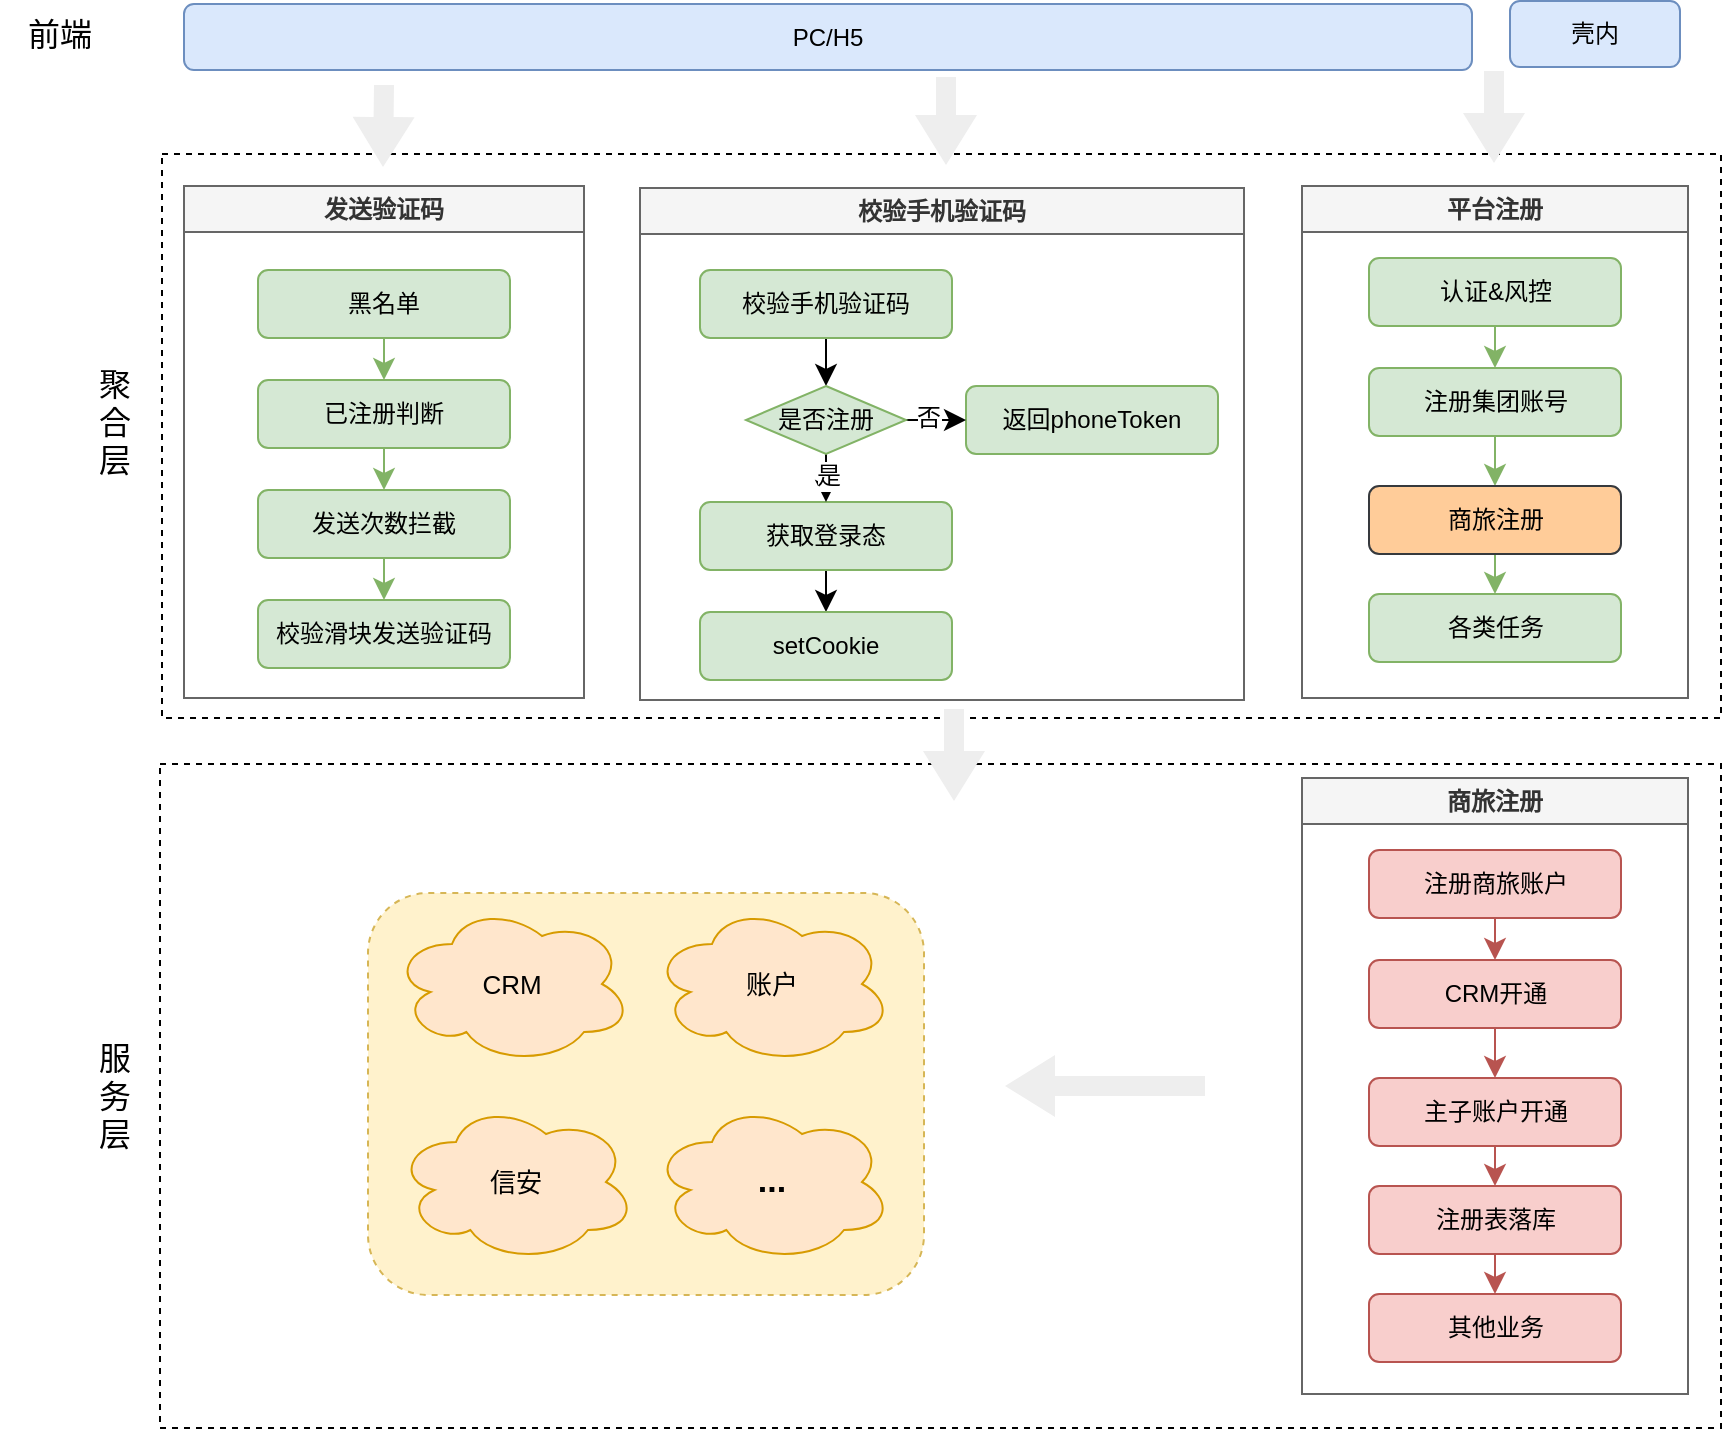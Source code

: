 <mxfile version="24.3.0" type="github">
  <diagram name="第 1 页" id="c9AZkh1vqLpdnkct6R15">
    <mxGraphModel dx="1834" dy="1188" grid="0" gridSize="10" guides="1" tooltips="1" connect="1" arrows="1" fold="1" page="0" pageScale="1" pageWidth="827" pageHeight="1169" math="0" shadow="0">
      <root>
        <mxCell id="0" />
        <mxCell id="1" parent="0" />
        <mxCell id="L1B9Y0KhX3QtsJVaU2VL-111" value="" style="rounded=0;whiteSpace=wrap;html=1;dashed=1;" vertex="1" parent="1">
          <mxGeometry x="-36" y="-259" width="779.5" height="282" as="geometry" />
        </mxCell>
        <mxCell id="L1B9Y0KhX3QtsJVaU2VL-40" value="校验手机验证码" style="swimlane;whiteSpace=wrap;html=1;swimlaneFillColor=default;fillColor=#f5f5f5;fontColor=#333333;strokeColor=#666666;" vertex="1" parent="1">
          <mxGeometry x="203" y="-242" width="302" height="256" as="geometry" />
        </mxCell>
        <mxCell id="L1B9Y0KhX3QtsJVaU2VL-74" style="edgeStyle=none;curved=1;rounded=0;orthogonalLoop=1;jettySize=auto;html=1;exitX=0.5;exitY=1;exitDx=0;exitDy=0;entryX=0.5;entryY=0;entryDx=0;entryDy=0;fontSize=12;startSize=8;endSize=8;" edge="1" parent="L1B9Y0KhX3QtsJVaU2VL-40" source="L1B9Y0KhX3QtsJVaU2VL-60" target="L1B9Y0KhX3QtsJVaU2VL-73">
          <mxGeometry relative="1" as="geometry" />
        </mxCell>
        <mxCell id="L1B9Y0KhX3QtsJVaU2VL-60" value="校验手机验证码" style="rounded=1;whiteSpace=wrap;html=1;fillColor=#d5e8d4;strokeColor=#82b366;" vertex="1" parent="L1B9Y0KhX3QtsJVaU2VL-40">
          <mxGeometry x="30" y="41" width="126" height="34" as="geometry" />
        </mxCell>
        <mxCell id="L1B9Y0KhX3QtsJVaU2VL-61" style="edgeStyle=none;curved=1;rounded=0;orthogonalLoop=1;jettySize=auto;html=1;exitX=0.5;exitY=1;exitDx=0;exitDy=0;entryX=0.5;entryY=0;entryDx=0;entryDy=0;fontSize=12;startSize=8;endSize=8;" edge="1" parent="L1B9Y0KhX3QtsJVaU2VL-40" source="L1B9Y0KhX3QtsJVaU2VL-62" target="L1B9Y0KhX3QtsJVaU2VL-63">
          <mxGeometry relative="1" as="geometry" />
        </mxCell>
        <mxCell id="L1B9Y0KhX3QtsJVaU2VL-62" value="获取登录态" style="rounded=1;whiteSpace=wrap;html=1;fillColor=#d5e8d4;strokeColor=#82b366;" vertex="1" parent="L1B9Y0KhX3QtsJVaU2VL-40">
          <mxGeometry x="30" y="157" width="126" height="34" as="geometry" />
        </mxCell>
        <mxCell id="L1B9Y0KhX3QtsJVaU2VL-63" value="setCookie" style="rounded=1;whiteSpace=wrap;html=1;fillColor=#d5e8d4;strokeColor=#82b366;" vertex="1" parent="L1B9Y0KhX3QtsJVaU2VL-40">
          <mxGeometry x="30" y="212" width="126" height="34" as="geometry" />
        </mxCell>
        <mxCell id="L1B9Y0KhX3QtsJVaU2VL-64" value="返回phoneToken" style="rounded=1;whiteSpace=wrap;html=1;fillColor=#d5e8d4;strokeColor=#82b366;" vertex="1" parent="L1B9Y0KhX3QtsJVaU2VL-40">
          <mxGeometry x="163" y="99" width="126" height="34" as="geometry" />
        </mxCell>
        <mxCell id="L1B9Y0KhX3QtsJVaU2VL-75" style="edgeStyle=none;curved=1;rounded=0;orthogonalLoop=1;jettySize=auto;html=1;exitX=0.5;exitY=1;exitDx=0;exitDy=0;entryX=0.5;entryY=0;entryDx=0;entryDy=0;fontSize=12;startSize=8;endSize=8;" edge="1" parent="L1B9Y0KhX3QtsJVaU2VL-40" source="L1B9Y0KhX3QtsJVaU2VL-73" target="L1B9Y0KhX3QtsJVaU2VL-62">
          <mxGeometry relative="1" as="geometry" />
        </mxCell>
        <mxCell id="L1B9Y0KhX3QtsJVaU2VL-77" value="是" style="edgeLabel;html=1;align=center;verticalAlign=middle;resizable=0;points=[];fontSize=12;" vertex="1" connectable="0" parent="L1B9Y0KhX3QtsJVaU2VL-75">
          <mxGeometry x="-0.125" y="1" relative="1" as="geometry">
            <mxPoint as="offset" />
          </mxGeometry>
        </mxCell>
        <mxCell id="L1B9Y0KhX3QtsJVaU2VL-76" style="edgeStyle=none;curved=1;rounded=0;orthogonalLoop=1;jettySize=auto;html=1;exitX=1;exitY=0.5;exitDx=0;exitDy=0;entryX=0;entryY=0.5;entryDx=0;entryDy=0;fontSize=12;startSize=8;endSize=8;" edge="1" parent="L1B9Y0KhX3QtsJVaU2VL-40" source="L1B9Y0KhX3QtsJVaU2VL-73" target="L1B9Y0KhX3QtsJVaU2VL-64">
          <mxGeometry relative="1" as="geometry" />
        </mxCell>
        <mxCell id="L1B9Y0KhX3QtsJVaU2VL-78" value="否" style="edgeLabel;html=1;align=center;verticalAlign=middle;resizable=0;points=[];fontSize=12;" vertex="1" connectable="0" parent="L1B9Y0KhX3QtsJVaU2VL-76">
          <mxGeometry x="-0.3" y="2" relative="1" as="geometry">
            <mxPoint y="1" as="offset" />
          </mxGeometry>
        </mxCell>
        <mxCell id="L1B9Y0KhX3QtsJVaU2VL-73" value="是否注册" style="rhombus;whiteSpace=wrap;html=1;fillColor=#d5e8d4;strokeColor=#82b366;" vertex="1" parent="L1B9Y0KhX3QtsJVaU2VL-40">
          <mxGeometry x="53" y="99" width="80" height="34" as="geometry" />
        </mxCell>
        <mxCell id="L1B9Y0KhX3QtsJVaU2VL-110" value="" style="rounded=0;whiteSpace=wrap;html=1;dashed=1;" vertex="1" parent="1">
          <mxGeometry x="-37" y="46" width="780.5" height="332" as="geometry" />
        </mxCell>
        <mxCell id="L1B9Y0KhX3QtsJVaU2VL-99" value="" style="rounded=1;whiteSpace=wrap;html=1;dashed=1;fillColor=#fff2cc;strokeColor=#d6b656;" vertex="1" parent="1">
          <mxGeometry x="67" y="110.5" width="278" height="201" as="geometry" />
        </mxCell>
        <mxCell id="L1B9Y0KhX3QtsJVaU2VL-2" value="聚合层" style="text;html=1;align=center;verticalAlign=middle;whiteSpace=wrap;rounded=0;fontSize=16;" vertex="1" parent="1">
          <mxGeometry x="-72" y="-170" width="25" height="89" as="geometry" />
        </mxCell>
        <mxCell id="L1B9Y0KhX3QtsJVaU2VL-3" value="服务层" style="text;html=1;align=center;verticalAlign=middle;whiteSpace=wrap;rounded=0;fontSize=16;" vertex="1" parent="1">
          <mxGeometry x="-70" y="171" width="21" height="82" as="geometry" />
        </mxCell>
        <mxCell id="L1B9Y0KhX3QtsJVaU2VL-5" value="前端" style="text;html=1;align=center;verticalAlign=middle;whiteSpace=wrap;rounded=0;fontSize=16;" vertex="1" parent="1">
          <mxGeometry x="-117" y="-334" width="60" height="30" as="geometry" />
        </mxCell>
        <mxCell id="L1B9Y0KhX3QtsJVaU2VL-23" value="PC/H5" style="rounded=1;whiteSpace=wrap;html=1;fillColor=#dae8fc;strokeColor=#6c8ebf;" vertex="1" parent="1">
          <mxGeometry x="-25" y="-334" width="644" height="33" as="geometry" />
        </mxCell>
        <mxCell id="L1B9Y0KhX3QtsJVaU2VL-33" value="发送验证码" style="swimlane;whiteSpace=wrap;html=1;fillColor=#f5f5f5;fontColor=#333333;strokeColor=#666666;swimlaneFillColor=default;" vertex="1" parent="1">
          <mxGeometry x="-25" y="-243" width="200" height="256" as="geometry" />
        </mxCell>
        <mxCell id="L1B9Y0KhX3QtsJVaU2VL-37" style="edgeStyle=none;curved=1;rounded=0;orthogonalLoop=1;jettySize=auto;html=1;exitX=0.5;exitY=1;exitDx=0;exitDy=0;entryX=0.5;entryY=0;entryDx=0;entryDy=0;fontSize=12;startSize=8;endSize=8;fillColor=#d5e8d4;strokeColor=#82b366;" edge="1" parent="L1B9Y0KhX3QtsJVaU2VL-33" source="L1B9Y0KhX3QtsJVaU2VL-32" target="L1B9Y0KhX3QtsJVaU2VL-34">
          <mxGeometry relative="1" as="geometry" />
        </mxCell>
        <mxCell id="L1B9Y0KhX3QtsJVaU2VL-32" value="黑名单" style="rounded=1;whiteSpace=wrap;html=1;fillColor=#d5e8d4;strokeColor=#82b366;" vertex="1" parent="L1B9Y0KhX3QtsJVaU2VL-33">
          <mxGeometry x="37" y="42" width="126" height="34" as="geometry" />
        </mxCell>
        <mxCell id="L1B9Y0KhX3QtsJVaU2VL-38" style="edgeStyle=none;curved=1;rounded=0;orthogonalLoop=1;jettySize=auto;html=1;exitX=0.5;exitY=1;exitDx=0;exitDy=0;entryX=0.5;entryY=0;entryDx=0;entryDy=0;fontSize=12;startSize=8;endSize=8;fillColor=#d5e8d4;strokeColor=#82b366;" edge="1" parent="L1B9Y0KhX3QtsJVaU2VL-33" source="L1B9Y0KhX3QtsJVaU2VL-34" target="L1B9Y0KhX3QtsJVaU2VL-35">
          <mxGeometry relative="1" as="geometry" />
        </mxCell>
        <mxCell id="L1B9Y0KhX3QtsJVaU2VL-34" value="已注册判断" style="rounded=1;whiteSpace=wrap;html=1;fillColor=#d5e8d4;strokeColor=#82b366;" vertex="1" parent="L1B9Y0KhX3QtsJVaU2VL-33">
          <mxGeometry x="37" y="97" width="126" height="34" as="geometry" />
        </mxCell>
        <mxCell id="L1B9Y0KhX3QtsJVaU2VL-39" style="edgeStyle=none;curved=1;rounded=0;orthogonalLoop=1;jettySize=auto;html=1;exitX=0.5;exitY=1;exitDx=0;exitDy=0;entryX=0.5;entryY=0;entryDx=0;entryDy=0;fontSize=12;startSize=8;endSize=8;fillColor=#d5e8d4;strokeColor=#82b366;" edge="1" parent="L1B9Y0KhX3QtsJVaU2VL-33" source="L1B9Y0KhX3QtsJVaU2VL-35" target="L1B9Y0KhX3QtsJVaU2VL-36">
          <mxGeometry relative="1" as="geometry" />
        </mxCell>
        <mxCell id="L1B9Y0KhX3QtsJVaU2VL-35" value="发送次数拦截" style="rounded=1;whiteSpace=wrap;html=1;fillColor=#d5e8d4;strokeColor=#82b366;" vertex="1" parent="L1B9Y0KhX3QtsJVaU2VL-33">
          <mxGeometry x="37" y="152" width="126" height="34" as="geometry" />
        </mxCell>
        <mxCell id="L1B9Y0KhX3QtsJVaU2VL-36" value="校验滑块发送验证码" style="rounded=1;whiteSpace=wrap;html=1;fillColor=#d5e8d4;strokeColor=#82b366;" vertex="1" parent="L1B9Y0KhX3QtsJVaU2VL-33">
          <mxGeometry x="37" y="207" width="126" height="34" as="geometry" />
        </mxCell>
        <mxCell id="L1B9Y0KhX3QtsJVaU2VL-49" value="平台注册" style="swimlane;whiteSpace=wrap;html=1;fillColor=#f5f5f5;fontColor=#333333;strokeColor=#666666;" vertex="1" parent="1">
          <mxGeometry x="534" y="-243" width="193" height="256" as="geometry" />
        </mxCell>
        <mxCell id="L1B9Y0KhX3QtsJVaU2VL-68" style="edgeStyle=none;curved=1;rounded=0;orthogonalLoop=1;jettySize=auto;html=1;exitX=0.5;exitY=1;exitDx=0;exitDy=0;entryX=0.5;entryY=0;entryDx=0;entryDy=0;fontSize=12;startSize=8;endSize=8;fillColor=#d5e8d4;strokeColor=#82b366;" edge="1" parent="L1B9Y0KhX3QtsJVaU2VL-49" source="L1B9Y0KhX3QtsJVaU2VL-69" target="L1B9Y0KhX3QtsJVaU2VL-71">
          <mxGeometry relative="1" as="geometry" />
        </mxCell>
        <mxCell id="L1B9Y0KhX3QtsJVaU2VL-69" value="认证&amp;amp;风控" style="rounded=1;whiteSpace=wrap;html=1;fillColor=#d5e8d4;strokeColor=#82b366;" vertex="1" parent="L1B9Y0KhX3QtsJVaU2VL-49">
          <mxGeometry x="33.5" y="36" width="126" height="34" as="geometry" />
        </mxCell>
        <mxCell id="L1B9Y0KhX3QtsJVaU2VL-85" style="edgeStyle=none;curved=1;rounded=0;orthogonalLoop=1;jettySize=auto;html=1;exitX=0.5;exitY=1;exitDx=0;exitDy=0;entryX=0.5;entryY=0;entryDx=0;entryDy=0;fontSize=12;startSize=8;endSize=8;fillColor=#d5e8d4;strokeColor=#82b366;" edge="1" parent="L1B9Y0KhX3QtsJVaU2VL-49" source="L1B9Y0KhX3QtsJVaU2VL-71" target="L1B9Y0KhX3QtsJVaU2VL-80">
          <mxGeometry relative="1" as="geometry" />
        </mxCell>
        <mxCell id="L1B9Y0KhX3QtsJVaU2VL-71" value="注册集团账号" style="rounded=1;whiteSpace=wrap;html=1;fillColor=#d5e8d4;strokeColor=#82b366;" vertex="1" parent="L1B9Y0KhX3QtsJVaU2VL-49">
          <mxGeometry x="33.5" y="91" width="126" height="34" as="geometry" />
        </mxCell>
        <mxCell id="L1B9Y0KhX3QtsJVaU2VL-84" style="edgeStyle=none;curved=1;rounded=0;orthogonalLoop=1;jettySize=auto;html=1;exitX=0.5;exitY=1;exitDx=0;exitDy=0;entryX=0.5;entryY=0;entryDx=0;entryDy=0;fontSize=12;startSize=8;endSize=8;fillColor=#d5e8d4;strokeColor=#82b366;" edge="1" parent="L1B9Y0KhX3QtsJVaU2VL-49" source="L1B9Y0KhX3QtsJVaU2VL-80" target="L1B9Y0KhX3QtsJVaU2VL-83">
          <mxGeometry relative="1" as="geometry" />
        </mxCell>
        <mxCell id="L1B9Y0KhX3QtsJVaU2VL-80" value="商旅注册" style="rounded=1;whiteSpace=wrap;html=1;fillColor=#ffcc99;strokeColor=#36393d;" vertex="1" parent="L1B9Y0KhX3QtsJVaU2VL-49">
          <mxGeometry x="33.5" y="150" width="126" height="34" as="geometry" />
        </mxCell>
        <mxCell id="L1B9Y0KhX3QtsJVaU2VL-83" value="各类任务" style="rounded=1;whiteSpace=wrap;html=1;fillColor=#d5e8d4;strokeColor=#82b366;" vertex="1" parent="L1B9Y0KhX3QtsJVaU2VL-49">
          <mxGeometry x="33.5" y="204" width="126" height="34" as="geometry" />
        </mxCell>
        <mxCell id="L1B9Y0KhX3QtsJVaU2VL-86" value="商旅注册" style="swimlane;whiteSpace=wrap;html=1;fillColor=#f5f5f5;fontColor=#333333;strokeColor=#666666;" vertex="1" parent="1">
          <mxGeometry x="534" y="53" width="193" height="308" as="geometry" />
        </mxCell>
        <mxCell id="L1B9Y0KhX3QtsJVaU2VL-87" style="edgeStyle=none;curved=1;rounded=0;orthogonalLoop=1;jettySize=auto;html=1;exitX=0.5;exitY=1;exitDx=0;exitDy=0;entryX=0.5;entryY=0;entryDx=0;entryDy=0;fontSize=12;startSize=8;endSize=8;fillColor=#f8cecc;strokeColor=#b85450;" edge="1" parent="L1B9Y0KhX3QtsJVaU2VL-86" source="L1B9Y0KhX3QtsJVaU2VL-88" target="L1B9Y0KhX3QtsJVaU2VL-90">
          <mxGeometry relative="1" as="geometry" />
        </mxCell>
        <mxCell id="L1B9Y0KhX3QtsJVaU2VL-88" value="注册商旅账户" style="rounded=1;whiteSpace=wrap;html=1;fillColor=#f8cecc;strokeColor=#b85450;" vertex="1" parent="L1B9Y0KhX3QtsJVaU2VL-86">
          <mxGeometry x="33.5" y="36" width="126" height="34" as="geometry" />
        </mxCell>
        <mxCell id="L1B9Y0KhX3QtsJVaU2VL-89" style="edgeStyle=none;curved=1;rounded=0;orthogonalLoop=1;jettySize=auto;html=1;exitX=0.5;exitY=1;exitDx=0;exitDy=0;entryX=0.5;entryY=0;entryDx=0;entryDy=0;fontSize=12;startSize=8;endSize=8;fillColor=#f8cecc;strokeColor=#b85450;" edge="1" parent="L1B9Y0KhX3QtsJVaU2VL-86" source="L1B9Y0KhX3QtsJVaU2VL-90" target="L1B9Y0KhX3QtsJVaU2VL-92">
          <mxGeometry relative="1" as="geometry" />
        </mxCell>
        <mxCell id="L1B9Y0KhX3QtsJVaU2VL-90" value="CRM开通" style="rounded=1;whiteSpace=wrap;html=1;fillColor=#f8cecc;strokeColor=#b85450;" vertex="1" parent="L1B9Y0KhX3QtsJVaU2VL-86">
          <mxGeometry x="33.5" y="91" width="126" height="34" as="geometry" />
        </mxCell>
        <mxCell id="L1B9Y0KhX3QtsJVaU2VL-91" style="edgeStyle=none;curved=1;rounded=0;orthogonalLoop=1;jettySize=auto;html=1;exitX=0.5;exitY=1;exitDx=0;exitDy=0;entryX=0.5;entryY=0;entryDx=0;entryDy=0;fontSize=12;startSize=8;endSize=8;fillColor=#f8cecc;strokeColor=#b85450;" edge="1" parent="L1B9Y0KhX3QtsJVaU2VL-86" source="L1B9Y0KhX3QtsJVaU2VL-92" target="L1B9Y0KhX3QtsJVaU2VL-93">
          <mxGeometry relative="1" as="geometry" />
        </mxCell>
        <mxCell id="L1B9Y0KhX3QtsJVaU2VL-92" value="主子账户开通" style="rounded=1;whiteSpace=wrap;html=1;fillColor=#f8cecc;strokeColor=#b85450;" vertex="1" parent="L1B9Y0KhX3QtsJVaU2VL-86">
          <mxGeometry x="33.5" y="150" width="126" height="34" as="geometry" />
        </mxCell>
        <mxCell id="L1B9Y0KhX3QtsJVaU2VL-95" style="edgeStyle=none;curved=1;rounded=0;orthogonalLoop=1;jettySize=auto;html=1;exitX=0.5;exitY=1;exitDx=0;exitDy=0;entryX=0.5;entryY=0;entryDx=0;entryDy=0;fontSize=12;startSize=8;endSize=8;fillColor=#f8cecc;strokeColor=#b85450;" edge="1" parent="L1B9Y0KhX3QtsJVaU2VL-86" source="L1B9Y0KhX3QtsJVaU2VL-93" target="L1B9Y0KhX3QtsJVaU2VL-94">
          <mxGeometry relative="1" as="geometry" />
        </mxCell>
        <mxCell id="L1B9Y0KhX3QtsJVaU2VL-93" value="注册表落库" style="rounded=1;whiteSpace=wrap;html=1;fillColor=#f8cecc;strokeColor=#b85450;" vertex="1" parent="L1B9Y0KhX3QtsJVaU2VL-86">
          <mxGeometry x="33.5" y="204" width="126" height="34" as="geometry" />
        </mxCell>
        <mxCell id="L1B9Y0KhX3QtsJVaU2VL-94" value="其他业务" style="rounded=1;whiteSpace=wrap;html=1;fillColor=#f8cecc;strokeColor=#b85450;" vertex="1" parent="L1B9Y0KhX3QtsJVaU2VL-86">
          <mxGeometry x="33.5" y="258" width="126" height="34" as="geometry" />
        </mxCell>
        <mxCell id="L1B9Y0KhX3QtsJVaU2VL-96" value="&lt;font style=&quot;font-size: 13px;&quot;&gt;CRM&lt;/font&gt;" style="ellipse;shape=cloud;whiteSpace=wrap;html=1;fillColor=#ffe6cc;strokeColor=#d79b00;" vertex="1" parent="1">
          <mxGeometry x="79" y="116" width="120" height="80" as="geometry" />
        </mxCell>
        <mxCell id="L1B9Y0KhX3QtsJVaU2VL-97" value="&lt;font style=&quot;font-size: 13px;&quot;&gt;账户&lt;/font&gt;" style="ellipse;shape=cloud;whiteSpace=wrap;html=1;fillColor=#ffe6cc;strokeColor=#d79b00;" vertex="1" parent="1">
          <mxGeometry x="209" y="116" width="120" height="80" as="geometry" />
        </mxCell>
        <mxCell id="L1B9Y0KhX3QtsJVaU2VL-98" value="&lt;font style=&quot;font-size: 13px;&quot;&gt;信安&lt;/font&gt;" style="ellipse;shape=cloud;whiteSpace=wrap;html=1;fillColor=#ffe6cc;strokeColor=#d79b00;" vertex="1" parent="1">
          <mxGeometry x="81" y="215" width="120" height="80" as="geometry" />
        </mxCell>
        <mxCell id="L1B9Y0KhX3QtsJVaU2VL-100" value="&lt;b&gt;&lt;font style=&quot;font-size: 17px;&quot;&gt;...&lt;/font&gt;&lt;/b&gt;" style="ellipse;shape=cloud;whiteSpace=wrap;html=1;fillColor=#ffe6cc;strokeColor=#d79b00;" vertex="1" parent="1">
          <mxGeometry x="209" y="215" width="120" height="80" as="geometry" />
        </mxCell>
        <mxCell id="L1B9Y0KhX3QtsJVaU2VL-101" value="" style="shape=flexArrow;endArrow=classic;html=1;rounded=0;fontSize=12;startSize=8;endSize=8;curved=1;fillColor=#eeeeee;strokeColor=none;" edge="1" parent="1">
          <mxGeometry width="50" height="50" relative="1" as="geometry">
            <mxPoint x="75" y="-294" as="sourcePoint" />
            <mxPoint x="74.5" y="-252" as="targetPoint" />
          </mxGeometry>
        </mxCell>
        <mxCell id="L1B9Y0KhX3QtsJVaU2VL-102" value="" style="shape=flexArrow;endArrow=classic;html=1;rounded=0;fontSize=12;startSize=8;endSize=8;curved=1;fillColor=#eeeeee;strokeColor=none;" edge="1" parent="1">
          <mxGeometry width="50" height="50" relative="1" as="geometry">
            <mxPoint x="356" y="-298" as="sourcePoint" />
            <mxPoint x="356" y="-253" as="targetPoint" />
          </mxGeometry>
        </mxCell>
        <mxCell id="L1B9Y0KhX3QtsJVaU2VL-103" value="" style="shape=flexArrow;endArrow=classic;html=1;rounded=0;fontSize=12;startSize=8;endSize=8;curved=1;fillColor=#eeeeee;strokeColor=none;" edge="1" parent="1">
          <mxGeometry width="50" height="50" relative="1" as="geometry">
            <mxPoint x="630" y="-301" as="sourcePoint" />
            <mxPoint x="630" y="-254" as="targetPoint" />
          </mxGeometry>
        </mxCell>
        <mxCell id="L1B9Y0KhX3QtsJVaU2VL-104" value="壳内" style="rounded=1;whiteSpace=wrap;html=1;fillColor=#dae8fc;strokeColor=#6c8ebf;" vertex="1" parent="1">
          <mxGeometry x="638" y="-335.5" width="85" height="33" as="geometry" />
        </mxCell>
        <mxCell id="L1B9Y0KhX3QtsJVaU2VL-108" value="" style="shape=flexArrow;endArrow=classic;html=1;rounded=0;fontSize=12;startSize=8;endSize=8;curved=1;fillColor=#eeeeee;strokeColor=none;" edge="1" parent="1">
          <mxGeometry width="50" height="50" relative="1" as="geometry">
            <mxPoint x="486" y="207" as="sourcePoint" />
            <mxPoint x="385" y="207" as="targetPoint" />
          </mxGeometry>
        </mxCell>
        <mxCell id="L1B9Y0KhX3QtsJVaU2VL-121" value="" style="shape=flexArrow;endArrow=classic;html=1;rounded=0;fontSize=12;startSize=8;endSize=8;curved=1;fillColor=#eeeeee;strokeColor=none;" edge="1" parent="1">
          <mxGeometry width="50" height="50" relative="1" as="geometry">
            <mxPoint x="360" y="18" as="sourcePoint" />
            <mxPoint x="360" y="65" as="targetPoint" />
          </mxGeometry>
        </mxCell>
      </root>
    </mxGraphModel>
  </diagram>
</mxfile>
